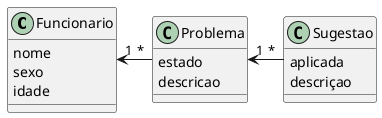 @startuml
class Funcionario {
  nome
  sexo
  idade
}
class Problema {
  estado
  descricao
}
Funcionario "1" <- "*"Problema

Class Sugestao{
aplicada
descriçao
}
Problema "1" <- "*"Sugestao
@enduml
